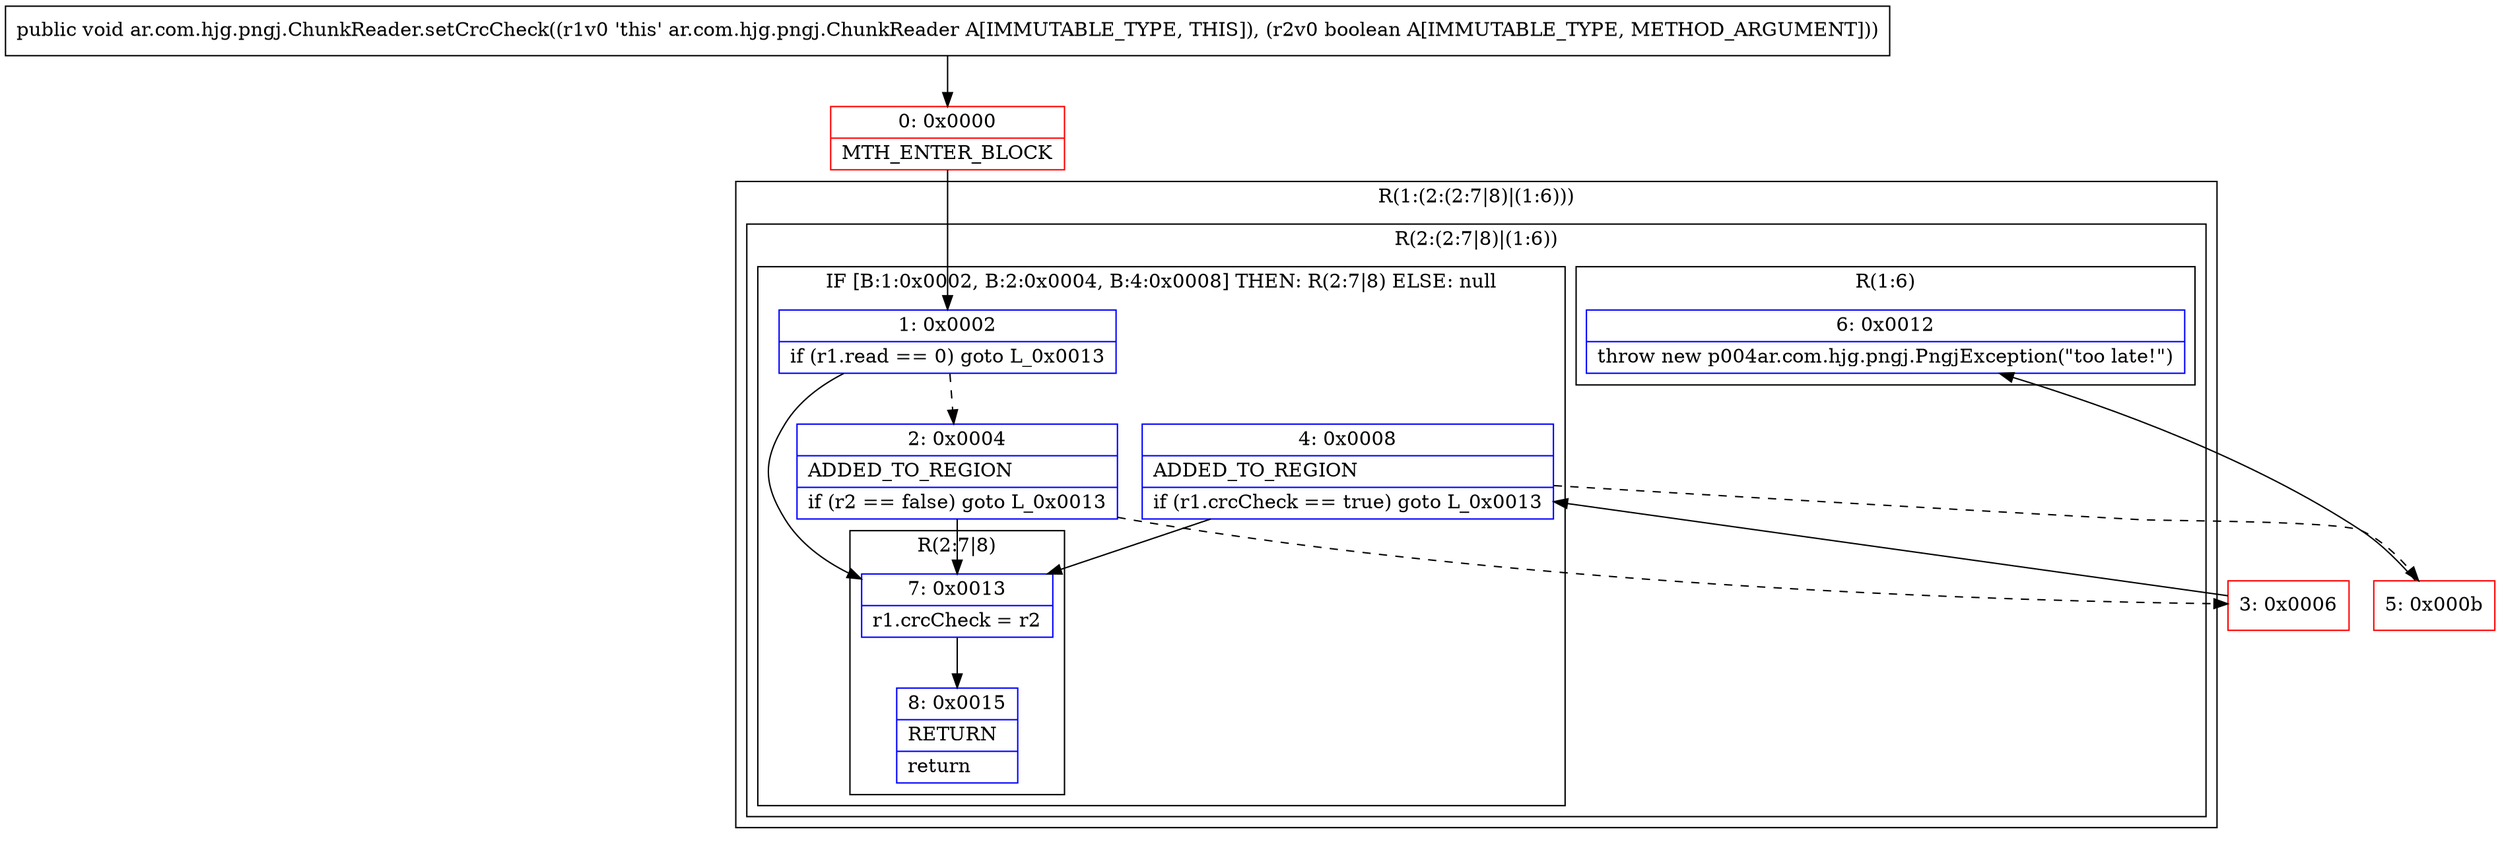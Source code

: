 digraph "CFG forar.com.hjg.pngj.ChunkReader.setCrcCheck(Z)V" {
subgraph cluster_Region_1676800533 {
label = "R(1:(2:(2:7|8)|(1:6)))";
node [shape=record,color=blue];
subgraph cluster_Region_42819595 {
label = "R(2:(2:7|8)|(1:6))";
node [shape=record,color=blue];
subgraph cluster_IfRegion_1723846448 {
label = "IF [B:1:0x0002, B:2:0x0004, B:4:0x0008] THEN: R(2:7|8) ELSE: null";
node [shape=record,color=blue];
Node_1 [shape=record,label="{1\:\ 0x0002|if (r1.read == 0) goto L_0x0013\l}"];
Node_2 [shape=record,label="{2\:\ 0x0004|ADDED_TO_REGION\l|if (r2 == false) goto L_0x0013\l}"];
Node_4 [shape=record,label="{4\:\ 0x0008|ADDED_TO_REGION\l|if (r1.crcCheck == true) goto L_0x0013\l}"];
subgraph cluster_Region_410764262 {
label = "R(2:7|8)";
node [shape=record,color=blue];
Node_7 [shape=record,label="{7\:\ 0x0013|r1.crcCheck = r2\l}"];
Node_8 [shape=record,label="{8\:\ 0x0015|RETURN\l|return\l}"];
}
}
subgraph cluster_Region_1953954726 {
label = "R(1:6)";
node [shape=record,color=blue];
Node_6 [shape=record,label="{6\:\ 0x0012|throw new p004ar.com.hjg.pngj.PngjException(\"too late!\")\l}"];
}
}
}
Node_0 [shape=record,color=red,label="{0\:\ 0x0000|MTH_ENTER_BLOCK\l}"];
Node_3 [shape=record,color=red,label="{3\:\ 0x0006}"];
Node_5 [shape=record,color=red,label="{5\:\ 0x000b}"];
MethodNode[shape=record,label="{public void ar.com.hjg.pngj.ChunkReader.setCrcCheck((r1v0 'this' ar.com.hjg.pngj.ChunkReader A[IMMUTABLE_TYPE, THIS]), (r2v0 boolean A[IMMUTABLE_TYPE, METHOD_ARGUMENT])) }"];
MethodNode -> Node_0;
Node_1 -> Node_2[style=dashed];
Node_1 -> Node_7;
Node_2 -> Node_3[style=dashed];
Node_2 -> Node_7;
Node_4 -> Node_5[style=dashed];
Node_4 -> Node_7;
Node_7 -> Node_8;
Node_0 -> Node_1;
Node_3 -> Node_4;
Node_5 -> Node_6;
}

